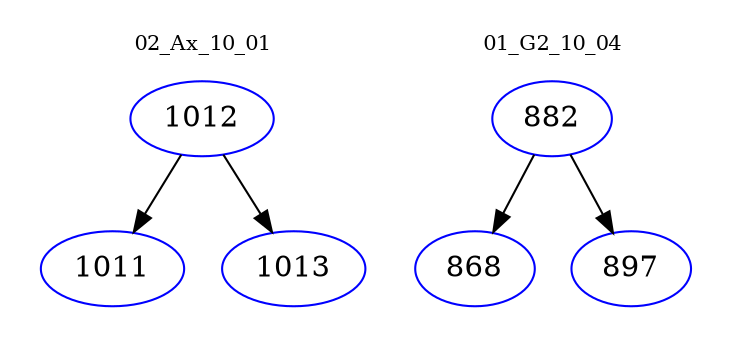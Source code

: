 digraph{
subgraph cluster_0 {
color = white
label = "02_Ax_10_01";
fontsize=10;
T0_1012 [label="1012", color="blue"]
T0_1012 -> T0_1011 [color="black"]
T0_1011 [label="1011", color="blue"]
T0_1012 -> T0_1013 [color="black"]
T0_1013 [label="1013", color="blue"]
}
subgraph cluster_1 {
color = white
label = "01_G2_10_04";
fontsize=10;
T1_882 [label="882", color="blue"]
T1_882 -> T1_868 [color="black"]
T1_868 [label="868", color="blue"]
T1_882 -> T1_897 [color="black"]
T1_897 [label="897", color="blue"]
}
}
